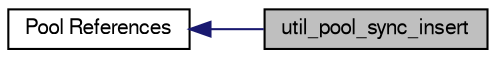 digraph structs
{
  edge [fontname="FreeSans",fontsize="10",labelfontname="FreeSans",labelfontsize="10"];
  node [fontname="FreeSans",fontsize="10",shape=record];
  rankdir=LR;
  Node0 [label="util_pool_sync_insert",height=0.2,width=0.4,color="black", fillcolor="grey75", style="filled" fontcolor="black"];
  Node1 [label="Pool References",height=0.2,width=0.4,color="black", fillcolor="white", style="filled",URL="$group__util__pool__functions.html"];
  Node1->Node0 [shape=plaintext, color="midnightblue", dir="back", style="solid"];
}
